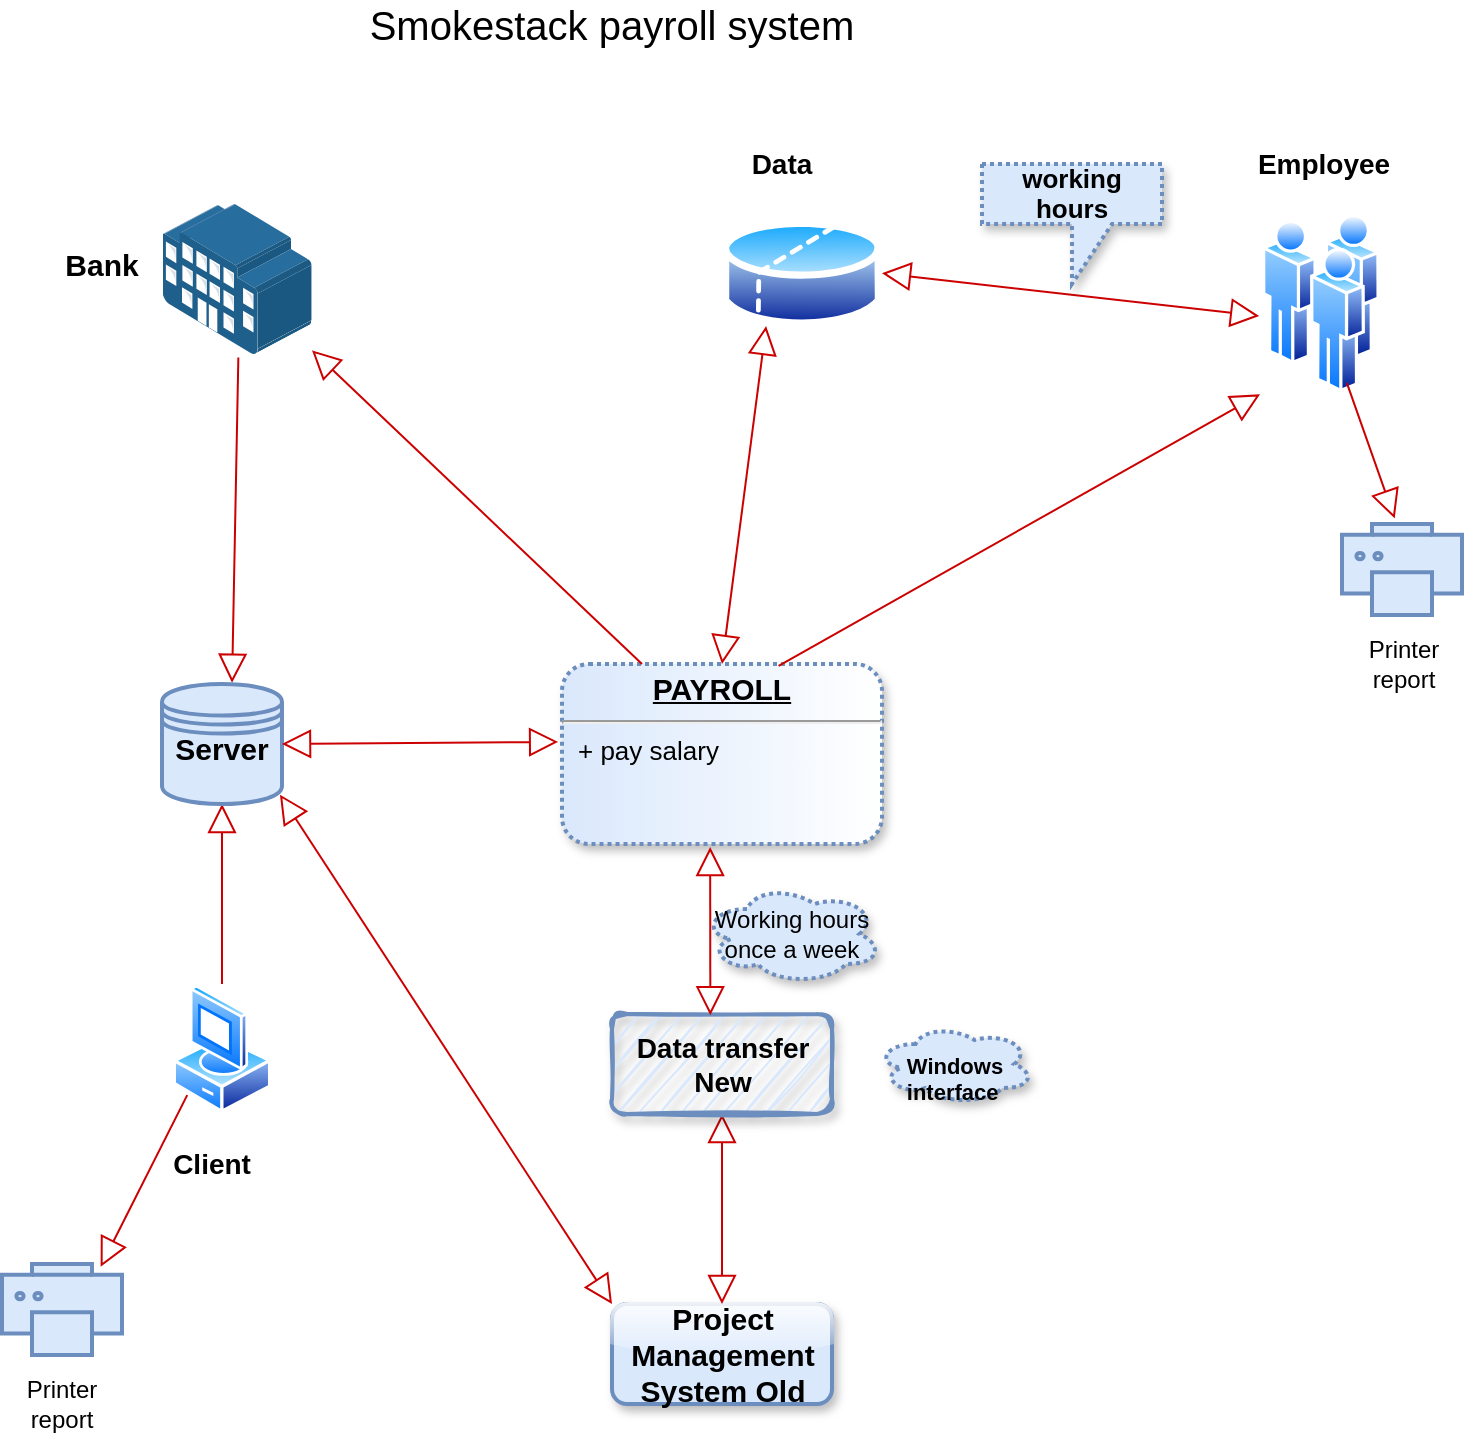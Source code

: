 <mxfile version="13.6.6" type="github">
  <diagram id="C5RBs43oDa-KdzZeNtuy" name="Page-1">
    <mxGraphModel dx="1296" dy="741" grid="1" gridSize="10" guides="1" tooltips="1" connect="1" arrows="1" fold="1" page="1" pageScale="1" pageWidth="827" pageHeight="1169" math="0" shadow="0">
      <root>
        <mxCell id="WIyWlLk6GJQsqaUBKTNV-0" />
        <mxCell id="WIyWlLk6GJQsqaUBKTNV-1" parent="WIyWlLk6GJQsqaUBKTNV-0" />
        <mxCell id="I4y3ttGowcUQWgG4_OlH-4" value="&lt;p style=&quot;margin: 4px 0px 0px ; text-align: center ; text-decoration: underline ; font-size: 15px&quot;&gt;&lt;b&gt;PAYROLL&lt;/b&gt;&lt;br&gt;&lt;/p&gt;&lt;hr&gt;&lt;p style=&quot;margin: 0px 0px 0px 8px ; font-size: 13px&quot;&gt;+ pay salary&lt;br&gt;&lt;/p&gt;" style="verticalAlign=top;align=left;overflow=fill;fontSize=12;fontFamily=Helvetica;html=1;strokeWidth=2;fillColor=#dae8fc;strokeColor=#6c8ebf;dashed=1;dashPattern=1 1;rounded=1;perimeterSpacing=0;shadow=1;sketch=0;gradientColor=#ffffff;gradientDirection=east;" vertex="1" parent="WIyWlLk6GJQsqaUBKTNV-1">
          <mxGeometry x="330" y="360" width="160" height="90" as="geometry" />
        </mxCell>
        <mxCell id="I4y3ttGowcUQWgG4_OlH-5" value="" style="endArrow=block;html=1;exitX=0.25;exitY=0;exitDx=0;exitDy=0;endFill=0;strokeColor=#CC0000;endSize=12;" edge="1" parent="WIyWlLk6GJQsqaUBKTNV-1" source="I4y3ttGowcUQWgG4_OlH-4" target="I4y3ttGowcUQWgG4_OlH-30">
          <mxGeometry width="50" height="50" relative="1" as="geometry">
            <mxPoint x="390" y="430" as="sourcePoint" />
            <mxPoint x="187.65" y="200.55" as="targetPoint" />
          </mxGeometry>
        </mxCell>
        <mxCell id="I4y3ttGowcUQWgG4_OlH-7" value="" style="endArrow=block;html=1;strokeColor=#CC0000;entryX=-0.017;entryY=1.011;entryDx=0;entryDy=0;exitX=0.677;exitY=0.01;exitDx=0;exitDy=0;exitPerimeter=0;endFill=0;endSize=12;entryPerimeter=0;" edge="1" parent="WIyWlLk6GJQsqaUBKTNV-1" source="I4y3ttGowcUQWgG4_OlH-4" target="I4y3ttGowcUQWgG4_OlH-43">
          <mxGeometry width="50" height="50" relative="1" as="geometry">
            <mxPoint x="270" y="310" as="sourcePoint" />
            <mxPoint x="685.16" y="226.4" as="targetPoint" />
          </mxGeometry>
        </mxCell>
        <mxCell id="I4y3ttGowcUQWgG4_OlH-12" value="" style="endArrow=block;startArrow=block;html=1;strokeColor=#CC0000;exitX=0.5;exitY=0;exitDx=0;exitDy=0;endFill=0;startFill=0;endSize=12;targetPerimeterSpacing=0;startSize=12;entryX=0.25;entryY=1;entryDx=0;entryDy=0;" edge="1" parent="WIyWlLk6GJQsqaUBKTNV-1" source="I4y3ttGowcUQWgG4_OlH-4" target="I4y3ttGowcUQWgG4_OlH-41">
          <mxGeometry width="50" height="50" relative="1" as="geometry">
            <mxPoint x="300" y="370" as="sourcePoint" />
            <mxPoint x="450" y="215" as="targetPoint" />
          </mxGeometry>
        </mxCell>
        <mxCell id="I4y3ttGowcUQWgG4_OlH-13" value="" style="endArrow=block;startArrow=block;html=1;strokeColor=#CC0000;exitX=1;exitY=0.5;exitDx=0;exitDy=0;endSize=12;startSize=12;endFill=0;startFill=0;entryX=-0.024;entryY=0.572;entryDx=0;entryDy=0;entryPerimeter=0;" edge="1" parent="WIyWlLk6GJQsqaUBKTNV-1" source="I4y3ttGowcUQWgG4_OlH-41" target="I4y3ttGowcUQWgG4_OlH-43">
          <mxGeometry width="50" height="50" relative="1" as="geometry">
            <mxPoint x="510" y="185.0" as="sourcePoint" />
            <mxPoint x="670" y="185" as="targetPoint" />
          </mxGeometry>
        </mxCell>
        <mxCell id="I4y3ttGowcUQWgG4_OlH-16" value="" style="endArrow=block;html=1;strokeColor=#CC0000;entryX=0.5;entryY=1;entryDx=0;entryDy=0;endSize=12;endFill=0;" edge="1" parent="WIyWlLk6GJQsqaUBKTNV-1" target="I4y3ttGowcUQWgG4_OlH-24">
          <mxGeometry width="50" height="50" relative="1" as="geometry">
            <mxPoint x="160" y="520" as="sourcePoint" />
            <mxPoint x="135" y="420.0" as="targetPoint" />
          </mxGeometry>
        </mxCell>
        <mxCell id="I4y3ttGowcUQWgG4_OlH-17" value="&lt;font style=&quot;font-size: 20px&quot;&gt;&lt;span id=&quot;yui_3_17_2_1_1599549741766_30&quot; lang=&quot;EN-US&quot;&gt;Smokestack payroll system&lt;/span&gt;&lt;/font&gt;" style="text;html=1;strokeColor=none;fillColor=none;align=center;verticalAlign=middle;whiteSpace=wrap;rounded=0;" vertex="1" parent="WIyWlLk6GJQsqaUBKTNV-1">
          <mxGeometry x="160" y="30" width="390" height="20" as="geometry" />
        </mxCell>
        <mxCell id="I4y3ttGowcUQWgG4_OlH-19" value="" style="endArrow=block;html=1;strokeColor=#CC0000;exitX=0.509;exitY=1.024;exitDx=0;exitDy=0;exitPerimeter=0;entryX=0.773;entryY=-0.013;entryDx=0;entryDy=0;entryPerimeter=0;endSize=12;endFill=0;" edge="1" parent="WIyWlLk6GJQsqaUBKTNV-1" source="I4y3ttGowcUQWgG4_OlH-30">
          <mxGeometry width="50" height="50" relative="1" as="geometry">
            <mxPoint x="165.87" y="200.15" as="sourcePoint" />
            <mxPoint x="165.03" y="369.35" as="targetPoint" />
          </mxGeometry>
        </mxCell>
        <mxCell id="I4y3ttGowcUQWgG4_OlH-20" value="&lt;b&gt;&lt;font style=&quot;font-size: 15px&quot;&gt;Project&lt;/font&gt;&lt;/b&gt;&lt;div&gt;&lt;b&gt;&lt;font style=&quot;font-size: 15px&quot;&gt;Management&lt;/font&gt;&lt;br&gt;&lt;/b&gt;&lt;/div&gt;&lt;div style=&quot;font-size: 15px&quot;&gt;&lt;b&gt;System Old&lt;/b&gt;&lt;br&gt;&lt;b&gt;&lt;/b&gt;&lt;/div&gt;" style="html=1;strokeWidth=2;fillColor=#dae8fc;strokeColor=#6c8ebf;rounded=1;glass=1;shadow=1;" vertex="1" parent="WIyWlLk6GJQsqaUBKTNV-1">
          <mxGeometry x="355" y="680" width="110" height="50" as="geometry" />
        </mxCell>
        <mxCell id="I4y3ttGowcUQWgG4_OlH-21" value="" style="endArrow=block;startArrow=block;html=1;strokeColor=#CC0000;entryX=0.5;entryY=0;entryDx=0;entryDy=0;endSize=12;startSize=12;endFill=0;startFill=0;strokeWidth=1;exitX=0.5;exitY=1;exitDx=0;exitDy=0;" edge="1" parent="WIyWlLk6GJQsqaUBKTNV-1" source="I4y3ttGowcUQWgG4_OlH-50" target="I4y3ttGowcUQWgG4_OlH-20">
          <mxGeometry width="50" height="50" relative="1" as="geometry">
            <mxPoint x="410" y="580" as="sourcePoint" />
            <mxPoint x="230" y="170" as="targetPoint" />
          </mxGeometry>
        </mxCell>
        <mxCell id="I4y3ttGowcUQWgG4_OlH-24" value="&#xa;&lt;font size=&quot;1&quot;&gt;&lt;b style=&quot;font-size: 15px&quot;&gt;Server&lt;/b&gt;&lt;/font&gt;&#xa;&#xa;" style="shape=datastore;whiteSpace=wrap;html=1;strokeColor=#6c8ebf;strokeWidth=2;fillColor=#dae8fc;" vertex="1" parent="WIyWlLk6GJQsqaUBKTNV-1">
          <mxGeometry x="130" y="370" width="60" height="60" as="geometry" />
        </mxCell>
        <mxCell id="I4y3ttGowcUQWgG4_OlH-30" value="" style="points=[];aspect=fixed;html=1;align=center;shadow=0;dashed=0;image;image=img/lib/allied_telesis/buildings/Large_Building.svg;strokeColor=#000000;strokeWidth=11;" vertex="1" parent="WIyWlLk6GJQsqaUBKTNV-1">
          <mxGeometry x="130" y="130" width="75" height="75" as="geometry" />
        </mxCell>
        <mxCell id="I4y3ttGowcUQWgG4_OlH-32" value="&lt;b&gt;&lt;font style=&quot;font-size: 15px&quot;&gt;Bank&lt;/font&gt;&lt;/b&gt;" style="text;html=1;strokeColor=none;fillColor=none;align=center;verticalAlign=middle;whiteSpace=wrap;rounded=0;" vertex="1" parent="WIyWlLk6GJQsqaUBKTNV-1">
          <mxGeometry x="80" y="150" width="40" height="20" as="geometry" />
        </mxCell>
        <mxCell id="I4y3ttGowcUQWgG4_OlH-34" value="" style="aspect=fixed;perimeter=ellipsePerimeter;html=1;align=center;shadow=0;dashed=0;spacingTop=3;image;image=img/lib/active_directory/vista_client.svg;strokeColor=#000000;strokeWidth=17;rotation=0;" vertex="1" parent="WIyWlLk6GJQsqaUBKTNV-1">
          <mxGeometry x="135.3" y="520" width="49.4" height="65" as="geometry" />
        </mxCell>
        <mxCell id="I4y3ttGowcUQWgG4_OlH-39" value="&lt;font style=&quot;font-size: 14px&quot;&gt;&lt;b&gt;Client&lt;/b&gt;&lt;/font&gt;" style="text;html=1;strokeColor=none;fillColor=none;align=center;verticalAlign=middle;whiteSpace=wrap;rounded=0;" vertex="1" parent="WIyWlLk6GJQsqaUBKTNV-1">
          <mxGeometry x="135.3" y="600" width="40" height="20" as="geometry" />
        </mxCell>
        <mxCell id="I4y3ttGowcUQWgG4_OlH-40" value="" style="endArrow=block;startArrow=block;html=1;strokeColor=#CC0000;strokeWidth=1;exitX=1;exitY=0.5;exitDx=0;exitDy=0;entryX=-0.012;entryY=0.433;entryDx=0;entryDy=0;entryPerimeter=0;endSize=12;startSize=12;endFill=0;startFill=0;" edge="1" parent="WIyWlLk6GJQsqaUBKTNV-1" source="I4y3ttGowcUQWgG4_OlH-24" target="I4y3ttGowcUQWgG4_OlH-4">
          <mxGeometry width="50" height="50" relative="1" as="geometry">
            <mxPoint x="280" y="420" as="sourcePoint" />
            <mxPoint x="330" y="370" as="targetPoint" />
          </mxGeometry>
        </mxCell>
        <mxCell id="I4y3ttGowcUQWgG4_OlH-41" value="" style="aspect=fixed;perimeter=ellipsePerimeter;html=1;align=center;shadow=0;dashed=0;spacingTop=3;image;image=img/lib/active_directory/database_partition_2.svg;strokeColor=#000000;strokeWidth=17;" vertex="1" parent="WIyWlLk6GJQsqaUBKTNV-1">
          <mxGeometry x="410" y="135" width="80" height="59.2" as="geometry" />
        </mxCell>
        <mxCell id="I4y3ttGowcUQWgG4_OlH-42" value="&lt;b&gt;&lt;font style=&quot;font-size: 14px&quot;&gt;Data&lt;/font&gt;&lt;/b&gt;" style="text;html=1;strokeColor=none;fillColor=none;align=center;verticalAlign=middle;whiteSpace=wrap;rounded=0;" vertex="1" parent="WIyWlLk6GJQsqaUBKTNV-1">
          <mxGeometry x="420" y="100" width="40" height="20" as="geometry" />
        </mxCell>
        <mxCell id="I4y3ttGowcUQWgG4_OlH-43" value="" style="aspect=fixed;perimeter=ellipsePerimeter;html=1;align=center;shadow=0;dashed=0;spacingTop=3;image;image=img/lib/active_directory/users.svg;strokeColor=#000000;strokeWidth=17;" vertex="1" parent="WIyWlLk6GJQsqaUBKTNV-1">
          <mxGeometry x="680" y="135" width="58.87" height="89.2" as="geometry" />
        </mxCell>
        <mxCell id="I4y3ttGowcUQWgG4_OlH-44" value="&lt;b&gt;&lt;font style=&quot;font-size: 14px&quot;&gt;Employee&lt;/font&gt;&lt;/b&gt;" style="text;html=1;strokeColor=none;fillColor=none;align=center;verticalAlign=middle;whiteSpace=wrap;rounded=0;" vertex="1" parent="WIyWlLk6GJQsqaUBKTNV-1">
          <mxGeometry x="691" y="100" width="40" height="20" as="geometry" />
        </mxCell>
        <mxCell id="I4y3ttGowcUQWgG4_OlH-45" value="" style="html=1;verticalLabelPosition=bottom;align=center;labelBackgroundColor=#ffffff;verticalAlign=top;strokeWidth=2;strokeColor=#6c8ebf;shadow=0;dashed=0;shape=mxgraph.ios7.icons.printer;fillColor=#dae8fc;" vertex="1" parent="WIyWlLk6GJQsqaUBKTNV-1">
          <mxGeometry x="50" y="660" width="60" height="45.5" as="geometry" />
        </mxCell>
        <mxCell id="I4y3ttGowcUQWgG4_OlH-46" value="&lt;div&gt;&lt;font style=&quot;font-size: 12px&quot;&gt;Printer&lt;/font&gt;&lt;/div&gt;&lt;div&gt;&lt;font style=&quot;font-size: 12px&quot;&gt;report&lt;/font&gt;&lt;br&gt;&lt;/div&gt;" style="text;html=1;strokeColor=none;fillColor=none;align=center;verticalAlign=middle;whiteSpace=wrap;rounded=0;" vertex="1" parent="WIyWlLk6GJQsqaUBKTNV-1">
          <mxGeometry x="60" y="720" width="40" height="20" as="geometry" />
        </mxCell>
        <mxCell id="I4y3ttGowcUQWgG4_OlH-50" value="&lt;div style=&quot;font-size: 14px&quot;&gt;&lt;b&gt;&lt;font style=&quot;font-size: 14px&quot;&gt;Data transfer&lt;/font&gt;&lt;/b&gt;&lt;/div&gt;&lt;div style=&quot;font-size: 14px&quot;&gt;&lt;b&gt;&lt;font style=&quot;font-size: 14px&quot;&gt;New&lt;/font&gt;&lt;/b&gt;&lt;br&gt;&lt;/div&gt;" style="html=1;strokeColor=#6c8ebf;strokeWidth=2;fillColor=#dae8fc;rounded=1;glass=0;shadow=1;sketch=1;" vertex="1" parent="WIyWlLk6GJQsqaUBKTNV-1">
          <mxGeometry x="355" y="535" width="110" height="50" as="geometry" />
        </mxCell>
        <mxCell id="I4y3ttGowcUQWgG4_OlH-54" value="" style="endArrow=block;startArrow=block;html=1;strokeColor=#CC0000;strokeWidth=1;entryX=0.463;entryY=1.017;entryDx=0;entryDy=0;entryPerimeter=0;exitX=0.447;exitY=0.013;exitDx=0;exitDy=0;exitPerimeter=0;endSize=12;startSize=12;endFill=0;startFill=0;" edge="1" parent="WIyWlLk6GJQsqaUBKTNV-1" source="I4y3ttGowcUQWgG4_OlH-50" target="I4y3ttGowcUQWgG4_OlH-4">
          <mxGeometry width="50" height="50" relative="1" as="geometry">
            <mxPoint x="330" y="540" as="sourcePoint" />
            <mxPoint x="380" y="490" as="targetPoint" />
          </mxGeometry>
        </mxCell>
        <mxCell id="I4y3ttGowcUQWgG4_OlH-55" value="" style="endArrow=block;startArrow=block;html=1;strokeColor=#CC0000;strokeWidth=1;entryX=0.983;entryY=0.922;entryDx=0;entryDy=0;entryPerimeter=0;exitX=0;exitY=0;exitDx=0;exitDy=0;endSize=12;startSize=12;endFill=0;startFill=0;" edge="1" parent="WIyWlLk6GJQsqaUBKTNV-1" source="I4y3ttGowcUQWgG4_OlH-20" target="I4y3ttGowcUQWgG4_OlH-24">
          <mxGeometry width="50" height="50" relative="1" as="geometry">
            <mxPoint x="330" y="560" as="sourcePoint" />
            <mxPoint x="380" y="510" as="targetPoint" />
          </mxGeometry>
        </mxCell>
        <mxCell id="I4y3ttGowcUQWgG4_OlH-58" value="&lt;p style=&quot;line-height: 120%&quot;&gt;&lt;br&gt;&lt;/p&gt;" style="text;html=1;strokeColor=none;fillColor=none;align=center;verticalAlign=middle;whiteSpace=wrap;rounded=0;shadow=1;glass=1;dashed=1;dashPattern=1 1;sketch=0;" vertex="1" parent="WIyWlLk6GJQsqaUBKTNV-1">
          <mxGeometry x="560" y="150" width="40" height="20" as="geometry" />
        </mxCell>
        <mxCell id="I4y3ttGowcUQWgG4_OlH-60" value="&lt;p style=&quot;line-height: 120%&quot;&gt;&lt;b&gt;&lt;font style=&quot;font-size: 13px&quot;&gt;&lt;span id=&quot;yui_3_17_2_1_1599549741766_38&quot; lang=&quot;EN-US&quot;&gt;working hours&lt;/span&gt;&lt;/font&gt;&lt;/b&gt;&lt;/p&gt;" style="shape=callout;whiteSpace=wrap;html=1;perimeter=calloutPerimeter;rounded=0;shadow=1;glass=1;dashed=1;dashPattern=1 1;sketch=0;strokeColor=#6c8ebf;strokeWidth=2;fillColor=#dae8fc;" vertex="1" parent="WIyWlLk6GJQsqaUBKTNV-1">
          <mxGeometry x="540" y="110" width="90" height="60" as="geometry" />
        </mxCell>
        <mxCell id="I4y3ttGowcUQWgG4_OlH-61" value="&lt;font style=&quot;font-size: 11px&quot;&gt;&lt;br&gt;&lt;/font&gt;&lt;div style=&quot;font-size: 11px&quot;&gt;&lt;font style=&quot;font-size: 11px&quot;&gt;&lt;b&gt;&lt;font style=&quot;font-size: 11px&quot;&gt;&lt;span id=&quot;yui_3_17_2_1_1599549741766_40&quot; lang=&quot;EN-US&quot;&gt;Windows &lt;br&gt;&lt;/span&gt;&lt;/font&gt;&lt;/b&gt;&lt;/font&gt;&lt;/div&gt;&lt;div style=&quot;font-size: 11px&quot; align=&quot;justify&quot;&gt;&lt;font style=&quot;font-size: 11px&quot;&gt;&lt;b&gt;&lt;font style=&quot;font-size: 11px&quot;&gt;&lt;span id=&quot;yui_3_17_2_1_1599549741766_40&quot; lang=&quot;EN-US&quot;&gt;interface&lt;/span&gt;&lt;/font&gt;&lt;/b&gt;&lt;/font&gt;&lt;/div&gt;" style="ellipse;shape=cloud;whiteSpace=wrap;html=1;rounded=0;shadow=1;glass=1;dashed=1;dashPattern=1 1;sketch=0;strokeColor=#6c8ebf;strokeWidth=2;fillColor=#dae8fc;" vertex="1" parent="WIyWlLk6GJQsqaUBKTNV-1">
          <mxGeometry x="487" y="540" width="79" height="40" as="geometry" />
        </mxCell>
        <mxCell id="I4y3ttGowcUQWgG4_OlH-63" value="&lt;font style=&quot;font-size: 12px&quot;&gt;&lt;span id=&quot;yui_3_17_2_1_1599549741766_42&quot; lang=&quot;EN-US&quot;&gt;Working hours&lt;/span&gt;&lt;br&gt;&lt;span id=&quot;yui_3_17_2_1_1599549741766_42&quot; lang=&quot;EN-US&quot;&gt;once a week&lt;/span&gt;&lt;/font&gt;&lt;font style=&quot;font-size: 12px&quot;&gt;&lt;br&gt;&lt;/font&gt;" style="ellipse;shape=cloud;whiteSpace=wrap;html=1;rounded=0;shadow=1;glass=1;dashed=1;dashPattern=1 1;sketch=0;strokeColor=#6c8ebf;strokeWidth=2;fillColor=#dae8fc;" vertex="1" parent="WIyWlLk6GJQsqaUBKTNV-1">
          <mxGeometry x="400" y="470" width="90" height="50" as="geometry" />
        </mxCell>
        <mxCell id="I4y3ttGowcUQWgG4_OlH-64" value="" style="endArrow=block;html=1;strokeColor=#CC0000;strokeWidth=1;entryX=0.822;entryY=0.03;entryDx=0;entryDy=0;entryPerimeter=0;exitX=0;exitY=1;exitDx=0;exitDy=0;endFill=0;endSize=12;" edge="1" parent="WIyWlLk6GJQsqaUBKTNV-1" source="I4y3ttGowcUQWgG4_OlH-34" target="I4y3ttGowcUQWgG4_OlH-45">
          <mxGeometry width="50" height="50" relative="1" as="geometry">
            <mxPoint x="230" y="470" as="sourcePoint" />
            <mxPoint x="280" y="420" as="targetPoint" />
          </mxGeometry>
        </mxCell>
        <mxCell id="I4y3ttGowcUQWgG4_OlH-65" value="&lt;div&gt;&lt;font style=&quot;font-size: 12px&quot;&gt;Printer&lt;/font&gt;&lt;/div&gt;&lt;div&gt;&lt;font style=&quot;font-size: 12px&quot;&gt;report&lt;/font&gt;&lt;br&gt;&lt;/div&gt;" style="text;html=1;strokeColor=none;fillColor=none;align=center;verticalAlign=middle;whiteSpace=wrap;rounded=0;" vertex="1" parent="WIyWlLk6GJQsqaUBKTNV-1">
          <mxGeometry x="731" y="350" width="40" height="20" as="geometry" />
        </mxCell>
        <mxCell id="I4y3ttGowcUQWgG4_OlH-66" value="" style="html=1;verticalLabelPosition=bottom;align=center;labelBackgroundColor=#ffffff;verticalAlign=top;strokeWidth=2;strokeColor=#6c8ebf;shadow=0;dashed=0;shape=mxgraph.ios7.icons.printer;fillColor=#dae8fc;" vertex="1" parent="WIyWlLk6GJQsqaUBKTNV-1">
          <mxGeometry x="720" y="290" width="60" height="45.5" as="geometry" />
        </mxCell>
        <mxCell id="I4y3ttGowcUQWgG4_OlH-68" value="" style="endArrow=block;html=1;strokeColor=#CC0000;strokeWidth=1;exitX=0.75;exitY=1;exitDx=0;exitDy=0;entryX=0.439;entryY=-0.061;entryDx=0;entryDy=0;entryPerimeter=0;endSize=12;endFill=0;" edge="1" parent="WIyWlLk6GJQsqaUBKTNV-1" source="I4y3ttGowcUQWgG4_OlH-43" target="I4y3ttGowcUQWgG4_OlH-66">
          <mxGeometry width="50" height="50" relative="1" as="geometry">
            <mxPoint x="230" y="380" as="sourcePoint" />
            <mxPoint x="740" y="260" as="targetPoint" />
          </mxGeometry>
        </mxCell>
      </root>
    </mxGraphModel>
  </diagram>
</mxfile>
